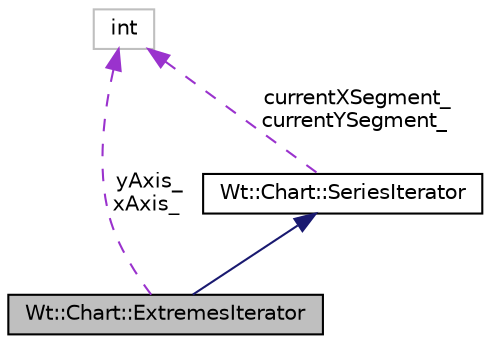 digraph "Wt::Chart::ExtremesIterator"
{
 // LATEX_PDF_SIZE
  edge [fontname="Helvetica",fontsize="10",labelfontname="Helvetica",labelfontsize="10"];
  node [fontname="Helvetica",fontsize="10",shape=record];
  Node1 [label="Wt::Chart::ExtremesIterator",height=0.2,width=0.4,color="black", fillcolor="grey75", style="filled", fontcolor="black",tooltip=" "];
  Node2 -> Node1 [dir="back",color="midnightblue",fontsize="10",style="solid",fontname="Helvetica"];
  Node2 [label="Wt::Chart::SeriesIterator",height=0.2,width=0.4,color="black", fillcolor="white", style="filled",URL="$classWt_1_1Chart_1_1SeriesIterator.html",tooltip="Abstract base class for iterating over series data in a chart."];
  Node3 -> Node2 [dir="back",color="darkorchid3",fontsize="10",style="dashed",label=" currentXSegment_\ncurrentYSegment_" ,fontname="Helvetica"];
  Node3 [label="int",height=0.2,width=0.4,color="grey75", fillcolor="white", style="filled",tooltip=" "];
  Node3 -> Node1 [dir="back",color="darkorchid3",fontsize="10",style="dashed",label=" yAxis_\nxAxis_" ,fontname="Helvetica"];
}
